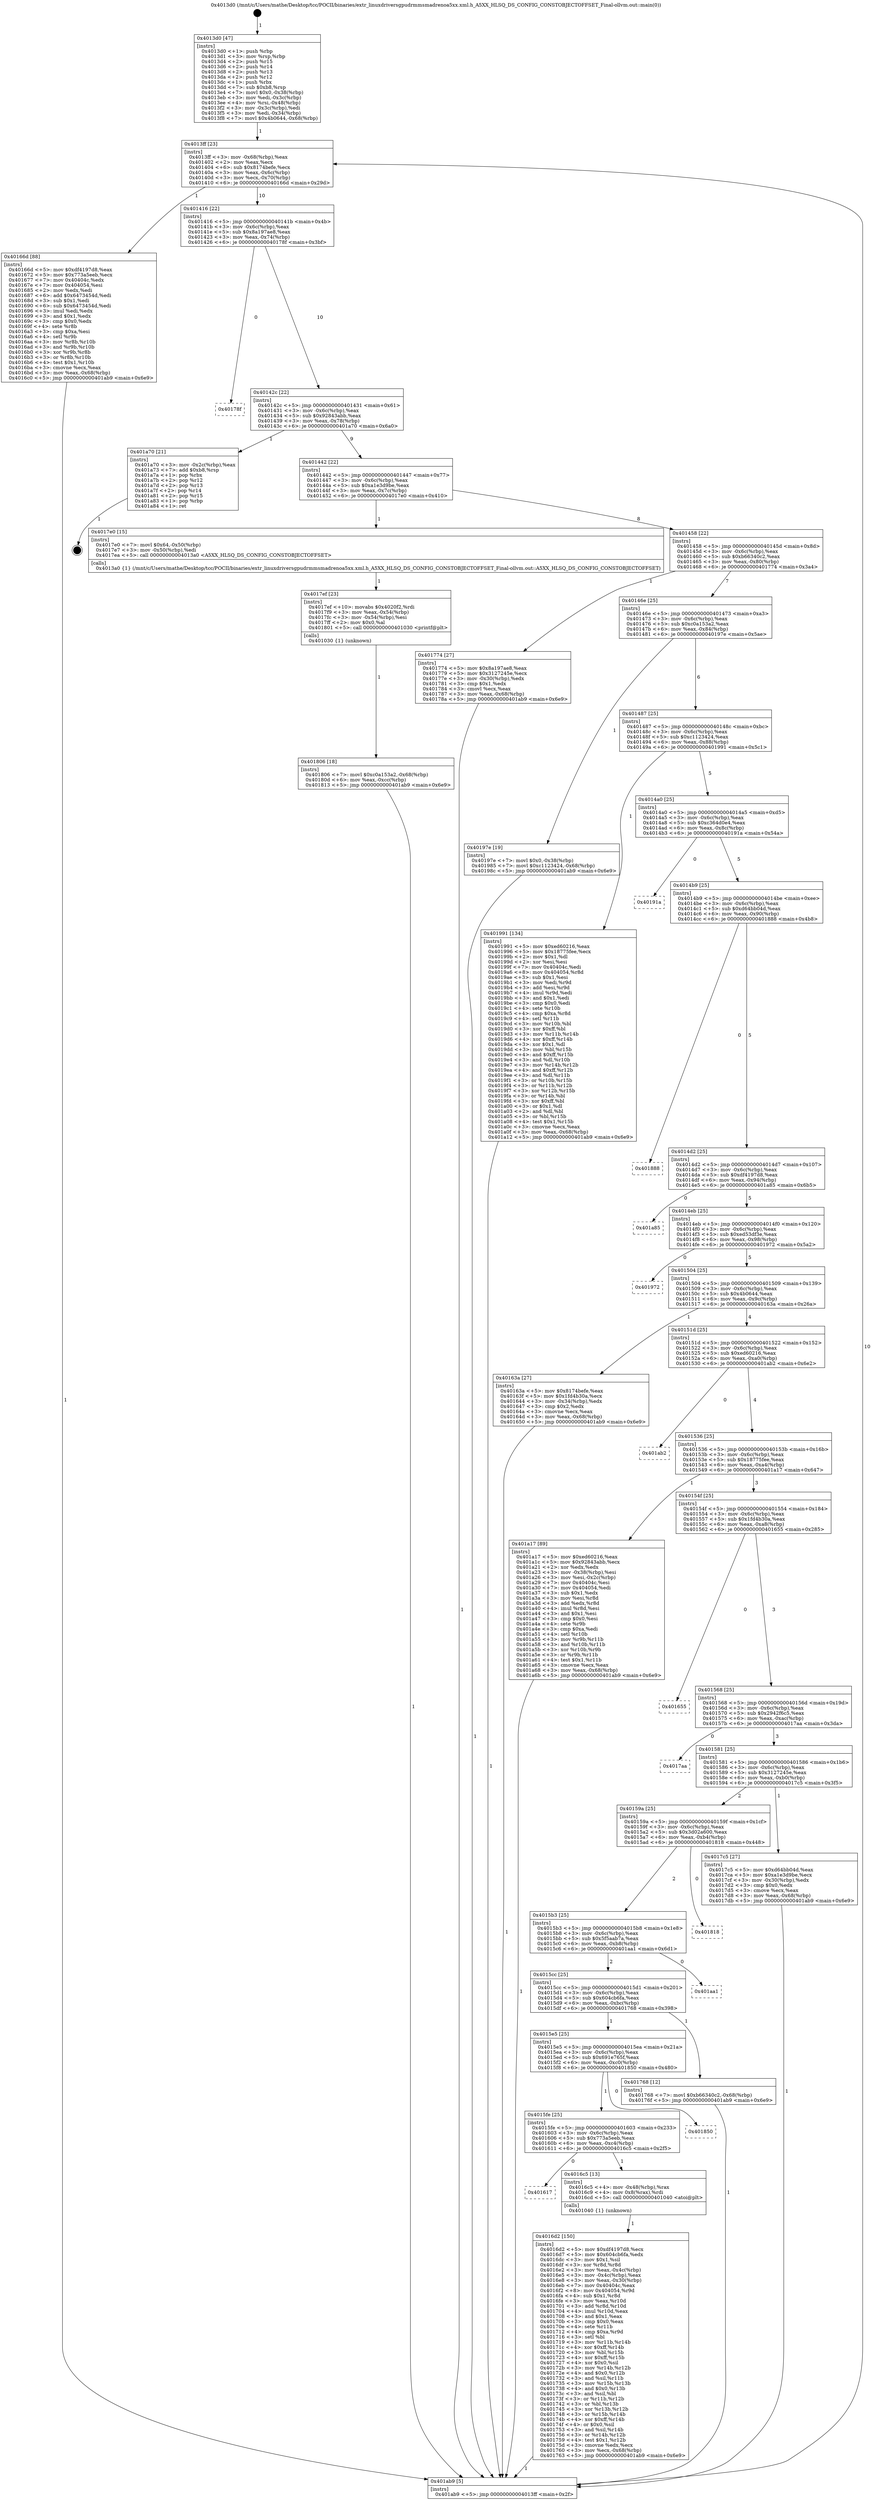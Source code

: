 digraph "0x4013d0" {
  label = "0x4013d0 (/mnt/c/Users/mathe/Desktop/tcc/POCII/binaries/extr_linuxdriversgpudrmmsmadrenoa5xx.xml.h_A5XX_HLSQ_DS_CONFIG_CONSTOBJECTOFFSET_Final-ollvm.out::main(0))"
  labelloc = "t"
  node[shape=record]

  Entry [label="",width=0.3,height=0.3,shape=circle,fillcolor=black,style=filled]
  "0x4013ff" [label="{
     0x4013ff [23]\l
     | [instrs]\l
     &nbsp;&nbsp;0x4013ff \<+3\>: mov -0x68(%rbp),%eax\l
     &nbsp;&nbsp;0x401402 \<+2\>: mov %eax,%ecx\l
     &nbsp;&nbsp;0x401404 \<+6\>: sub $0x8174befe,%ecx\l
     &nbsp;&nbsp;0x40140a \<+3\>: mov %eax,-0x6c(%rbp)\l
     &nbsp;&nbsp;0x40140d \<+3\>: mov %ecx,-0x70(%rbp)\l
     &nbsp;&nbsp;0x401410 \<+6\>: je 000000000040166d \<main+0x29d\>\l
  }"]
  "0x40166d" [label="{
     0x40166d [88]\l
     | [instrs]\l
     &nbsp;&nbsp;0x40166d \<+5\>: mov $0xdf4197d8,%eax\l
     &nbsp;&nbsp;0x401672 \<+5\>: mov $0x773a5eeb,%ecx\l
     &nbsp;&nbsp;0x401677 \<+7\>: mov 0x40404c,%edx\l
     &nbsp;&nbsp;0x40167e \<+7\>: mov 0x404054,%esi\l
     &nbsp;&nbsp;0x401685 \<+2\>: mov %edx,%edi\l
     &nbsp;&nbsp;0x401687 \<+6\>: add $0x6473454d,%edi\l
     &nbsp;&nbsp;0x40168d \<+3\>: sub $0x1,%edi\l
     &nbsp;&nbsp;0x401690 \<+6\>: sub $0x6473454d,%edi\l
     &nbsp;&nbsp;0x401696 \<+3\>: imul %edi,%edx\l
     &nbsp;&nbsp;0x401699 \<+3\>: and $0x1,%edx\l
     &nbsp;&nbsp;0x40169c \<+3\>: cmp $0x0,%edx\l
     &nbsp;&nbsp;0x40169f \<+4\>: sete %r8b\l
     &nbsp;&nbsp;0x4016a3 \<+3\>: cmp $0xa,%esi\l
     &nbsp;&nbsp;0x4016a6 \<+4\>: setl %r9b\l
     &nbsp;&nbsp;0x4016aa \<+3\>: mov %r8b,%r10b\l
     &nbsp;&nbsp;0x4016ad \<+3\>: and %r9b,%r10b\l
     &nbsp;&nbsp;0x4016b0 \<+3\>: xor %r9b,%r8b\l
     &nbsp;&nbsp;0x4016b3 \<+3\>: or %r8b,%r10b\l
     &nbsp;&nbsp;0x4016b6 \<+4\>: test $0x1,%r10b\l
     &nbsp;&nbsp;0x4016ba \<+3\>: cmovne %ecx,%eax\l
     &nbsp;&nbsp;0x4016bd \<+3\>: mov %eax,-0x68(%rbp)\l
     &nbsp;&nbsp;0x4016c0 \<+5\>: jmp 0000000000401ab9 \<main+0x6e9\>\l
  }"]
  "0x401416" [label="{
     0x401416 [22]\l
     | [instrs]\l
     &nbsp;&nbsp;0x401416 \<+5\>: jmp 000000000040141b \<main+0x4b\>\l
     &nbsp;&nbsp;0x40141b \<+3\>: mov -0x6c(%rbp),%eax\l
     &nbsp;&nbsp;0x40141e \<+5\>: sub $0x8a197ae8,%eax\l
     &nbsp;&nbsp;0x401423 \<+3\>: mov %eax,-0x74(%rbp)\l
     &nbsp;&nbsp;0x401426 \<+6\>: je 000000000040178f \<main+0x3bf\>\l
  }"]
  Exit [label="",width=0.3,height=0.3,shape=circle,fillcolor=black,style=filled,peripheries=2]
  "0x40178f" [label="{
     0x40178f\l
  }", style=dashed]
  "0x40142c" [label="{
     0x40142c [22]\l
     | [instrs]\l
     &nbsp;&nbsp;0x40142c \<+5\>: jmp 0000000000401431 \<main+0x61\>\l
     &nbsp;&nbsp;0x401431 \<+3\>: mov -0x6c(%rbp),%eax\l
     &nbsp;&nbsp;0x401434 \<+5\>: sub $0x92843abb,%eax\l
     &nbsp;&nbsp;0x401439 \<+3\>: mov %eax,-0x78(%rbp)\l
     &nbsp;&nbsp;0x40143c \<+6\>: je 0000000000401a70 \<main+0x6a0\>\l
  }"]
  "0x401806" [label="{
     0x401806 [18]\l
     | [instrs]\l
     &nbsp;&nbsp;0x401806 \<+7\>: movl $0xc0a153a2,-0x68(%rbp)\l
     &nbsp;&nbsp;0x40180d \<+6\>: mov %eax,-0xcc(%rbp)\l
     &nbsp;&nbsp;0x401813 \<+5\>: jmp 0000000000401ab9 \<main+0x6e9\>\l
  }"]
  "0x401a70" [label="{
     0x401a70 [21]\l
     | [instrs]\l
     &nbsp;&nbsp;0x401a70 \<+3\>: mov -0x2c(%rbp),%eax\l
     &nbsp;&nbsp;0x401a73 \<+7\>: add $0xb8,%rsp\l
     &nbsp;&nbsp;0x401a7a \<+1\>: pop %rbx\l
     &nbsp;&nbsp;0x401a7b \<+2\>: pop %r12\l
     &nbsp;&nbsp;0x401a7d \<+2\>: pop %r13\l
     &nbsp;&nbsp;0x401a7f \<+2\>: pop %r14\l
     &nbsp;&nbsp;0x401a81 \<+2\>: pop %r15\l
     &nbsp;&nbsp;0x401a83 \<+1\>: pop %rbp\l
     &nbsp;&nbsp;0x401a84 \<+1\>: ret\l
  }"]
  "0x401442" [label="{
     0x401442 [22]\l
     | [instrs]\l
     &nbsp;&nbsp;0x401442 \<+5\>: jmp 0000000000401447 \<main+0x77\>\l
     &nbsp;&nbsp;0x401447 \<+3\>: mov -0x6c(%rbp),%eax\l
     &nbsp;&nbsp;0x40144a \<+5\>: sub $0xa1e3d9be,%eax\l
     &nbsp;&nbsp;0x40144f \<+3\>: mov %eax,-0x7c(%rbp)\l
     &nbsp;&nbsp;0x401452 \<+6\>: je 00000000004017e0 \<main+0x410\>\l
  }"]
  "0x4017ef" [label="{
     0x4017ef [23]\l
     | [instrs]\l
     &nbsp;&nbsp;0x4017ef \<+10\>: movabs $0x4020f2,%rdi\l
     &nbsp;&nbsp;0x4017f9 \<+3\>: mov %eax,-0x54(%rbp)\l
     &nbsp;&nbsp;0x4017fc \<+3\>: mov -0x54(%rbp),%esi\l
     &nbsp;&nbsp;0x4017ff \<+2\>: mov $0x0,%al\l
     &nbsp;&nbsp;0x401801 \<+5\>: call 0000000000401030 \<printf@plt\>\l
     | [calls]\l
     &nbsp;&nbsp;0x401030 \{1\} (unknown)\l
  }"]
  "0x4017e0" [label="{
     0x4017e0 [15]\l
     | [instrs]\l
     &nbsp;&nbsp;0x4017e0 \<+7\>: movl $0x64,-0x50(%rbp)\l
     &nbsp;&nbsp;0x4017e7 \<+3\>: mov -0x50(%rbp),%edi\l
     &nbsp;&nbsp;0x4017ea \<+5\>: call 00000000004013a0 \<A5XX_HLSQ_DS_CONFIG_CONSTOBJECTOFFSET\>\l
     | [calls]\l
     &nbsp;&nbsp;0x4013a0 \{1\} (/mnt/c/Users/mathe/Desktop/tcc/POCII/binaries/extr_linuxdriversgpudrmmsmadrenoa5xx.xml.h_A5XX_HLSQ_DS_CONFIG_CONSTOBJECTOFFSET_Final-ollvm.out::A5XX_HLSQ_DS_CONFIG_CONSTOBJECTOFFSET)\l
  }"]
  "0x401458" [label="{
     0x401458 [22]\l
     | [instrs]\l
     &nbsp;&nbsp;0x401458 \<+5\>: jmp 000000000040145d \<main+0x8d\>\l
     &nbsp;&nbsp;0x40145d \<+3\>: mov -0x6c(%rbp),%eax\l
     &nbsp;&nbsp;0x401460 \<+5\>: sub $0xb66340c2,%eax\l
     &nbsp;&nbsp;0x401465 \<+3\>: mov %eax,-0x80(%rbp)\l
     &nbsp;&nbsp;0x401468 \<+6\>: je 0000000000401774 \<main+0x3a4\>\l
  }"]
  "0x4016d2" [label="{
     0x4016d2 [150]\l
     | [instrs]\l
     &nbsp;&nbsp;0x4016d2 \<+5\>: mov $0xdf4197d8,%ecx\l
     &nbsp;&nbsp;0x4016d7 \<+5\>: mov $0x604cb6fa,%edx\l
     &nbsp;&nbsp;0x4016dc \<+3\>: mov $0x1,%sil\l
     &nbsp;&nbsp;0x4016df \<+3\>: xor %r8d,%r8d\l
     &nbsp;&nbsp;0x4016e2 \<+3\>: mov %eax,-0x4c(%rbp)\l
     &nbsp;&nbsp;0x4016e5 \<+3\>: mov -0x4c(%rbp),%eax\l
     &nbsp;&nbsp;0x4016e8 \<+3\>: mov %eax,-0x30(%rbp)\l
     &nbsp;&nbsp;0x4016eb \<+7\>: mov 0x40404c,%eax\l
     &nbsp;&nbsp;0x4016f2 \<+8\>: mov 0x404054,%r9d\l
     &nbsp;&nbsp;0x4016fa \<+4\>: sub $0x1,%r8d\l
     &nbsp;&nbsp;0x4016fe \<+3\>: mov %eax,%r10d\l
     &nbsp;&nbsp;0x401701 \<+3\>: add %r8d,%r10d\l
     &nbsp;&nbsp;0x401704 \<+4\>: imul %r10d,%eax\l
     &nbsp;&nbsp;0x401708 \<+3\>: and $0x1,%eax\l
     &nbsp;&nbsp;0x40170b \<+3\>: cmp $0x0,%eax\l
     &nbsp;&nbsp;0x40170e \<+4\>: sete %r11b\l
     &nbsp;&nbsp;0x401712 \<+4\>: cmp $0xa,%r9d\l
     &nbsp;&nbsp;0x401716 \<+3\>: setl %bl\l
     &nbsp;&nbsp;0x401719 \<+3\>: mov %r11b,%r14b\l
     &nbsp;&nbsp;0x40171c \<+4\>: xor $0xff,%r14b\l
     &nbsp;&nbsp;0x401720 \<+3\>: mov %bl,%r15b\l
     &nbsp;&nbsp;0x401723 \<+4\>: xor $0xff,%r15b\l
     &nbsp;&nbsp;0x401727 \<+4\>: xor $0x0,%sil\l
     &nbsp;&nbsp;0x40172b \<+3\>: mov %r14b,%r12b\l
     &nbsp;&nbsp;0x40172e \<+4\>: and $0x0,%r12b\l
     &nbsp;&nbsp;0x401732 \<+3\>: and %sil,%r11b\l
     &nbsp;&nbsp;0x401735 \<+3\>: mov %r15b,%r13b\l
     &nbsp;&nbsp;0x401738 \<+4\>: and $0x0,%r13b\l
     &nbsp;&nbsp;0x40173c \<+3\>: and %sil,%bl\l
     &nbsp;&nbsp;0x40173f \<+3\>: or %r11b,%r12b\l
     &nbsp;&nbsp;0x401742 \<+3\>: or %bl,%r13b\l
     &nbsp;&nbsp;0x401745 \<+3\>: xor %r13b,%r12b\l
     &nbsp;&nbsp;0x401748 \<+3\>: or %r15b,%r14b\l
     &nbsp;&nbsp;0x40174b \<+4\>: xor $0xff,%r14b\l
     &nbsp;&nbsp;0x40174f \<+4\>: or $0x0,%sil\l
     &nbsp;&nbsp;0x401753 \<+3\>: and %sil,%r14b\l
     &nbsp;&nbsp;0x401756 \<+3\>: or %r14b,%r12b\l
     &nbsp;&nbsp;0x401759 \<+4\>: test $0x1,%r12b\l
     &nbsp;&nbsp;0x40175d \<+3\>: cmovne %edx,%ecx\l
     &nbsp;&nbsp;0x401760 \<+3\>: mov %ecx,-0x68(%rbp)\l
     &nbsp;&nbsp;0x401763 \<+5\>: jmp 0000000000401ab9 \<main+0x6e9\>\l
  }"]
  "0x401774" [label="{
     0x401774 [27]\l
     | [instrs]\l
     &nbsp;&nbsp;0x401774 \<+5\>: mov $0x8a197ae8,%eax\l
     &nbsp;&nbsp;0x401779 \<+5\>: mov $0x3127245e,%ecx\l
     &nbsp;&nbsp;0x40177e \<+3\>: mov -0x30(%rbp),%edx\l
     &nbsp;&nbsp;0x401781 \<+3\>: cmp $0x1,%edx\l
     &nbsp;&nbsp;0x401784 \<+3\>: cmovl %ecx,%eax\l
     &nbsp;&nbsp;0x401787 \<+3\>: mov %eax,-0x68(%rbp)\l
     &nbsp;&nbsp;0x40178a \<+5\>: jmp 0000000000401ab9 \<main+0x6e9\>\l
  }"]
  "0x40146e" [label="{
     0x40146e [25]\l
     | [instrs]\l
     &nbsp;&nbsp;0x40146e \<+5\>: jmp 0000000000401473 \<main+0xa3\>\l
     &nbsp;&nbsp;0x401473 \<+3\>: mov -0x6c(%rbp),%eax\l
     &nbsp;&nbsp;0x401476 \<+5\>: sub $0xc0a153a2,%eax\l
     &nbsp;&nbsp;0x40147b \<+6\>: mov %eax,-0x84(%rbp)\l
     &nbsp;&nbsp;0x401481 \<+6\>: je 000000000040197e \<main+0x5ae\>\l
  }"]
  "0x401617" [label="{
     0x401617\l
  }", style=dashed]
  "0x40197e" [label="{
     0x40197e [19]\l
     | [instrs]\l
     &nbsp;&nbsp;0x40197e \<+7\>: movl $0x0,-0x38(%rbp)\l
     &nbsp;&nbsp;0x401985 \<+7\>: movl $0xc1123424,-0x68(%rbp)\l
     &nbsp;&nbsp;0x40198c \<+5\>: jmp 0000000000401ab9 \<main+0x6e9\>\l
  }"]
  "0x401487" [label="{
     0x401487 [25]\l
     | [instrs]\l
     &nbsp;&nbsp;0x401487 \<+5\>: jmp 000000000040148c \<main+0xbc\>\l
     &nbsp;&nbsp;0x40148c \<+3\>: mov -0x6c(%rbp),%eax\l
     &nbsp;&nbsp;0x40148f \<+5\>: sub $0xc1123424,%eax\l
     &nbsp;&nbsp;0x401494 \<+6\>: mov %eax,-0x88(%rbp)\l
     &nbsp;&nbsp;0x40149a \<+6\>: je 0000000000401991 \<main+0x5c1\>\l
  }"]
  "0x4016c5" [label="{
     0x4016c5 [13]\l
     | [instrs]\l
     &nbsp;&nbsp;0x4016c5 \<+4\>: mov -0x48(%rbp),%rax\l
     &nbsp;&nbsp;0x4016c9 \<+4\>: mov 0x8(%rax),%rdi\l
     &nbsp;&nbsp;0x4016cd \<+5\>: call 0000000000401040 \<atoi@plt\>\l
     | [calls]\l
     &nbsp;&nbsp;0x401040 \{1\} (unknown)\l
  }"]
  "0x401991" [label="{
     0x401991 [134]\l
     | [instrs]\l
     &nbsp;&nbsp;0x401991 \<+5\>: mov $0xed60216,%eax\l
     &nbsp;&nbsp;0x401996 \<+5\>: mov $0x18775fee,%ecx\l
     &nbsp;&nbsp;0x40199b \<+2\>: mov $0x1,%dl\l
     &nbsp;&nbsp;0x40199d \<+2\>: xor %esi,%esi\l
     &nbsp;&nbsp;0x40199f \<+7\>: mov 0x40404c,%edi\l
     &nbsp;&nbsp;0x4019a6 \<+8\>: mov 0x404054,%r8d\l
     &nbsp;&nbsp;0x4019ae \<+3\>: sub $0x1,%esi\l
     &nbsp;&nbsp;0x4019b1 \<+3\>: mov %edi,%r9d\l
     &nbsp;&nbsp;0x4019b4 \<+3\>: add %esi,%r9d\l
     &nbsp;&nbsp;0x4019b7 \<+4\>: imul %r9d,%edi\l
     &nbsp;&nbsp;0x4019bb \<+3\>: and $0x1,%edi\l
     &nbsp;&nbsp;0x4019be \<+3\>: cmp $0x0,%edi\l
     &nbsp;&nbsp;0x4019c1 \<+4\>: sete %r10b\l
     &nbsp;&nbsp;0x4019c5 \<+4\>: cmp $0xa,%r8d\l
     &nbsp;&nbsp;0x4019c9 \<+4\>: setl %r11b\l
     &nbsp;&nbsp;0x4019cd \<+3\>: mov %r10b,%bl\l
     &nbsp;&nbsp;0x4019d0 \<+3\>: xor $0xff,%bl\l
     &nbsp;&nbsp;0x4019d3 \<+3\>: mov %r11b,%r14b\l
     &nbsp;&nbsp;0x4019d6 \<+4\>: xor $0xff,%r14b\l
     &nbsp;&nbsp;0x4019da \<+3\>: xor $0x1,%dl\l
     &nbsp;&nbsp;0x4019dd \<+3\>: mov %bl,%r15b\l
     &nbsp;&nbsp;0x4019e0 \<+4\>: and $0xff,%r15b\l
     &nbsp;&nbsp;0x4019e4 \<+3\>: and %dl,%r10b\l
     &nbsp;&nbsp;0x4019e7 \<+3\>: mov %r14b,%r12b\l
     &nbsp;&nbsp;0x4019ea \<+4\>: and $0xff,%r12b\l
     &nbsp;&nbsp;0x4019ee \<+3\>: and %dl,%r11b\l
     &nbsp;&nbsp;0x4019f1 \<+3\>: or %r10b,%r15b\l
     &nbsp;&nbsp;0x4019f4 \<+3\>: or %r11b,%r12b\l
     &nbsp;&nbsp;0x4019f7 \<+3\>: xor %r12b,%r15b\l
     &nbsp;&nbsp;0x4019fa \<+3\>: or %r14b,%bl\l
     &nbsp;&nbsp;0x4019fd \<+3\>: xor $0xff,%bl\l
     &nbsp;&nbsp;0x401a00 \<+3\>: or $0x1,%dl\l
     &nbsp;&nbsp;0x401a03 \<+2\>: and %dl,%bl\l
     &nbsp;&nbsp;0x401a05 \<+3\>: or %bl,%r15b\l
     &nbsp;&nbsp;0x401a08 \<+4\>: test $0x1,%r15b\l
     &nbsp;&nbsp;0x401a0c \<+3\>: cmovne %ecx,%eax\l
     &nbsp;&nbsp;0x401a0f \<+3\>: mov %eax,-0x68(%rbp)\l
     &nbsp;&nbsp;0x401a12 \<+5\>: jmp 0000000000401ab9 \<main+0x6e9\>\l
  }"]
  "0x4014a0" [label="{
     0x4014a0 [25]\l
     | [instrs]\l
     &nbsp;&nbsp;0x4014a0 \<+5\>: jmp 00000000004014a5 \<main+0xd5\>\l
     &nbsp;&nbsp;0x4014a5 \<+3\>: mov -0x6c(%rbp),%eax\l
     &nbsp;&nbsp;0x4014a8 \<+5\>: sub $0xc364d0e4,%eax\l
     &nbsp;&nbsp;0x4014ad \<+6\>: mov %eax,-0x8c(%rbp)\l
     &nbsp;&nbsp;0x4014b3 \<+6\>: je 000000000040191a \<main+0x54a\>\l
  }"]
  "0x4015fe" [label="{
     0x4015fe [25]\l
     | [instrs]\l
     &nbsp;&nbsp;0x4015fe \<+5\>: jmp 0000000000401603 \<main+0x233\>\l
     &nbsp;&nbsp;0x401603 \<+3\>: mov -0x6c(%rbp),%eax\l
     &nbsp;&nbsp;0x401606 \<+5\>: sub $0x773a5eeb,%eax\l
     &nbsp;&nbsp;0x40160b \<+6\>: mov %eax,-0xc4(%rbp)\l
     &nbsp;&nbsp;0x401611 \<+6\>: je 00000000004016c5 \<main+0x2f5\>\l
  }"]
  "0x40191a" [label="{
     0x40191a\l
  }", style=dashed]
  "0x4014b9" [label="{
     0x4014b9 [25]\l
     | [instrs]\l
     &nbsp;&nbsp;0x4014b9 \<+5\>: jmp 00000000004014be \<main+0xee\>\l
     &nbsp;&nbsp;0x4014be \<+3\>: mov -0x6c(%rbp),%eax\l
     &nbsp;&nbsp;0x4014c1 \<+5\>: sub $0xd64bb04d,%eax\l
     &nbsp;&nbsp;0x4014c6 \<+6\>: mov %eax,-0x90(%rbp)\l
     &nbsp;&nbsp;0x4014cc \<+6\>: je 0000000000401888 \<main+0x4b8\>\l
  }"]
  "0x401850" [label="{
     0x401850\l
  }", style=dashed]
  "0x401888" [label="{
     0x401888\l
  }", style=dashed]
  "0x4014d2" [label="{
     0x4014d2 [25]\l
     | [instrs]\l
     &nbsp;&nbsp;0x4014d2 \<+5\>: jmp 00000000004014d7 \<main+0x107\>\l
     &nbsp;&nbsp;0x4014d7 \<+3\>: mov -0x6c(%rbp),%eax\l
     &nbsp;&nbsp;0x4014da \<+5\>: sub $0xdf4197d8,%eax\l
     &nbsp;&nbsp;0x4014df \<+6\>: mov %eax,-0x94(%rbp)\l
     &nbsp;&nbsp;0x4014e5 \<+6\>: je 0000000000401a85 \<main+0x6b5\>\l
  }"]
  "0x4015e5" [label="{
     0x4015e5 [25]\l
     | [instrs]\l
     &nbsp;&nbsp;0x4015e5 \<+5\>: jmp 00000000004015ea \<main+0x21a\>\l
     &nbsp;&nbsp;0x4015ea \<+3\>: mov -0x6c(%rbp),%eax\l
     &nbsp;&nbsp;0x4015ed \<+5\>: sub $0x691e765f,%eax\l
     &nbsp;&nbsp;0x4015f2 \<+6\>: mov %eax,-0xc0(%rbp)\l
     &nbsp;&nbsp;0x4015f8 \<+6\>: je 0000000000401850 \<main+0x480\>\l
  }"]
  "0x401a85" [label="{
     0x401a85\l
  }", style=dashed]
  "0x4014eb" [label="{
     0x4014eb [25]\l
     | [instrs]\l
     &nbsp;&nbsp;0x4014eb \<+5\>: jmp 00000000004014f0 \<main+0x120\>\l
     &nbsp;&nbsp;0x4014f0 \<+3\>: mov -0x6c(%rbp),%eax\l
     &nbsp;&nbsp;0x4014f3 \<+5\>: sub $0xed53df3e,%eax\l
     &nbsp;&nbsp;0x4014f8 \<+6\>: mov %eax,-0x98(%rbp)\l
     &nbsp;&nbsp;0x4014fe \<+6\>: je 0000000000401972 \<main+0x5a2\>\l
  }"]
  "0x401768" [label="{
     0x401768 [12]\l
     | [instrs]\l
     &nbsp;&nbsp;0x401768 \<+7\>: movl $0xb66340c2,-0x68(%rbp)\l
     &nbsp;&nbsp;0x40176f \<+5\>: jmp 0000000000401ab9 \<main+0x6e9\>\l
  }"]
  "0x401972" [label="{
     0x401972\l
  }", style=dashed]
  "0x401504" [label="{
     0x401504 [25]\l
     | [instrs]\l
     &nbsp;&nbsp;0x401504 \<+5\>: jmp 0000000000401509 \<main+0x139\>\l
     &nbsp;&nbsp;0x401509 \<+3\>: mov -0x6c(%rbp),%eax\l
     &nbsp;&nbsp;0x40150c \<+5\>: sub $0x4b0644,%eax\l
     &nbsp;&nbsp;0x401511 \<+6\>: mov %eax,-0x9c(%rbp)\l
     &nbsp;&nbsp;0x401517 \<+6\>: je 000000000040163a \<main+0x26a\>\l
  }"]
  "0x4015cc" [label="{
     0x4015cc [25]\l
     | [instrs]\l
     &nbsp;&nbsp;0x4015cc \<+5\>: jmp 00000000004015d1 \<main+0x201\>\l
     &nbsp;&nbsp;0x4015d1 \<+3\>: mov -0x6c(%rbp),%eax\l
     &nbsp;&nbsp;0x4015d4 \<+5\>: sub $0x604cb6fa,%eax\l
     &nbsp;&nbsp;0x4015d9 \<+6\>: mov %eax,-0xbc(%rbp)\l
     &nbsp;&nbsp;0x4015df \<+6\>: je 0000000000401768 \<main+0x398\>\l
  }"]
  "0x40163a" [label="{
     0x40163a [27]\l
     | [instrs]\l
     &nbsp;&nbsp;0x40163a \<+5\>: mov $0x8174befe,%eax\l
     &nbsp;&nbsp;0x40163f \<+5\>: mov $0x1fd4b30a,%ecx\l
     &nbsp;&nbsp;0x401644 \<+3\>: mov -0x34(%rbp),%edx\l
     &nbsp;&nbsp;0x401647 \<+3\>: cmp $0x2,%edx\l
     &nbsp;&nbsp;0x40164a \<+3\>: cmovne %ecx,%eax\l
     &nbsp;&nbsp;0x40164d \<+3\>: mov %eax,-0x68(%rbp)\l
     &nbsp;&nbsp;0x401650 \<+5\>: jmp 0000000000401ab9 \<main+0x6e9\>\l
  }"]
  "0x40151d" [label="{
     0x40151d [25]\l
     | [instrs]\l
     &nbsp;&nbsp;0x40151d \<+5\>: jmp 0000000000401522 \<main+0x152\>\l
     &nbsp;&nbsp;0x401522 \<+3\>: mov -0x6c(%rbp),%eax\l
     &nbsp;&nbsp;0x401525 \<+5\>: sub $0xed60216,%eax\l
     &nbsp;&nbsp;0x40152a \<+6\>: mov %eax,-0xa0(%rbp)\l
     &nbsp;&nbsp;0x401530 \<+6\>: je 0000000000401ab2 \<main+0x6e2\>\l
  }"]
  "0x401ab9" [label="{
     0x401ab9 [5]\l
     | [instrs]\l
     &nbsp;&nbsp;0x401ab9 \<+5\>: jmp 00000000004013ff \<main+0x2f\>\l
  }"]
  "0x4013d0" [label="{
     0x4013d0 [47]\l
     | [instrs]\l
     &nbsp;&nbsp;0x4013d0 \<+1\>: push %rbp\l
     &nbsp;&nbsp;0x4013d1 \<+3\>: mov %rsp,%rbp\l
     &nbsp;&nbsp;0x4013d4 \<+2\>: push %r15\l
     &nbsp;&nbsp;0x4013d6 \<+2\>: push %r14\l
     &nbsp;&nbsp;0x4013d8 \<+2\>: push %r13\l
     &nbsp;&nbsp;0x4013da \<+2\>: push %r12\l
     &nbsp;&nbsp;0x4013dc \<+1\>: push %rbx\l
     &nbsp;&nbsp;0x4013dd \<+7\>: sub $0xb8,%rsp\l
     &nbsp;&nbsp;0x4013e4 \<+7\>: movl $0x0,-0x38(%rbp)\l
     &nbsp;&nbsp;0x4013eb \<+3\>: mov %edi,-0x3c(%rbp)\l
     &nbsp;&nbsp;0x4013ee \<+4\>: mov %rsi,-0x48(%rbp)\l
     &nbsp;&nbsp;0x4013f2 \<+3\>: mov -0x3c(%rbp),%edi\l
     &nbsp;&nbsp;0x4013f5 \<+3\>: mov %edi,-0x34(%rbp)\l
     &nbsp;&nbsp;0x4013f8 \<+7\>: movl $0x4b0644,-0x68(%rbp)\l
  }"]
  "0x401aa1" [label="{
     0x401aa1\l
  }", style=dashed]
  "0x401ab2" [label="{
     0x401ab2\l
  }", style=dashed]
  "0x401536" [label="{
     0x401536 [25]\l
     | [instrs]\l
     &nbsp;&nbsp;0x401536 \<+5\>: jmp 000000000040153b \<main+0x16b\>\l
     &nbsp;&nbsp;0x40153b \<+3\>: mov -0x6c(%rbp),%eax\l
     &nbsp;&nbsp;0x40153e \<+5\>: sub $0x18775fee,%eax\l
     &nbsp;&nbsp;0x401543 \<+6\>: mov %eax,-0xa4(%rbp)\l
     &nbsp;&nbsp;0x401549 \<+6\>: je 0000000000401a17 \<main+0x647\>\l
  }"]
  "0x4015b3" [label="{
     0x4015b3 [25]\l
     | [instrs]\l
     &nbsp;&nbsp;0x4015b3 \<+5\>: jmp 00000000004015b8 \<main+0x1e8\>\l
     &nbsp;&nbsp;0x4015b8 \<+3\>: mov -0x6c(%rbp),%eax\l
     &nbsp;&nbsp;0x4015bb \<+5\>: sub $0x5f5aab7a,%eax\l
     &nbsp;&nbsp;0x4015c0 \<+6\>: mov %eax,-0xb8(%rbp)\l
     &nbsp;&nbsp;0x4015c6 \<+6\>: je 0000000000401aa1 \<main+0x6d1\>\l
  }"]
  "0x401a17" [label="{
     0x401a17 [89]\l
     | [instrs]\l
     &nbsp;&nbsp;0x401a17 \<+5\>: mov $0xed60216,%eax\l
     &nbsp;&nbsp;0x401a1c \<+5\>: mov $0x92843abb,%ecx\l
     &nbsp;&nbsp;0x401a21 \<+2\>: xor %edx,%edx\l
     &nbsp;&nbsp;0x401a23 \<+3\>: mov -0x38(%rbp),%esi\l
     &nbsp;&nbsp;0x401a26 \<+3\>: mov %esi,-0x2c(%rbp)\l
     &nbsp;&nbsp;0x401a29 \<+7\>: mov 0x40404c,%esi\l
     &nbsp;&nbsp;0x401a30 \<+7\>: mov 0x404054,%edi\l
     &nbsp;&nbsp;0x401a37 \<+3\>: sub $0x1,%edx\l
     &nbsp;&nbsp;0x401a3a \<+3\>: mov %esi,%r8d\l
     &nbsp;&nbsp;0x401a3d \<+3\>: add %edx,%r8d\l
     &nbsp;&nbsp;0x401a40 \<+4\>: imul %r8d,%esi\l
     &nbsp;&nbsp;0x401a44 \<+3\>: and $0x1,%esi\l
     &nbsp;&nbsp;0x401a47 \<+3\>: cmp $0x0,%esi\l
     &nbsp;&nbsp;0x401a4a \<+4\>: sete %r9b\l
     &nbsp;&nbsp;0x401a4e \<+3\>: cmp $0xa,%edi\l
     &nbsp;&nbsp;0x401a51 \<+4\>: setl %r10b\l
     &nbsp;&nbsp;0x401a55 \<+3\>: mov %r9b,%r11b\l
     &nbsp;&nbsp;0x401a58 \<+3\>: and %r10b,%r11b\l
     &nbsp;&nbsp;0x401a5b \<+3\>: xor %r10b,%r9b\l
     &nbsp;&nbsp;0x401a5e \<+3\>: or %r9b,%r11b\l
     &nbsp;&nbsp;0x401a61 \<+4\>: test $0x1,%r11b\l
     &nbsp;&nbsp;0x401a65 \<+3\>: cmovne %ecx,%eax\l
     &nbsp;&nbsp;0x401a68 \<+3\>: mov %eax,-0x68(%rbp)\l
     &nbsp;&nbsp;0x401a6b \<+5\>: jmp 0000000000401ab9 \<main+0x6e9\>\l
  }"]
  "0x40154f" [label="{
     0x40154f [25]\l
     | [instrs]\l
     &nbsp;&nbsp;0x40154f \<+5\>: jmp 0000000000401554 \<main+0x184\>\l
     &nbsp;&nbsp;0x401554 \<+3\>: mov -0x6c(%rbp),%eax\l
     &nbsp;&nbsp;0x401557 \<+5\>: sub $0x1fd4b30a,%eax\l
     &nbsp;&nbsp;0x40155c \<+6\>: mov %eax,-0xa8(%rbp)\l
     &nbsp;&nbsp;0x401562 \<+6\>: je 0000000000401655 \<main+0x285\>\l
  }"]
  "0x401818" [label="{
     0x401818\l
  }", style=dashed]
  "0x401655" [label="{
     0x401655\l
  }", style=dashed]
  "0x401568" [label="{
     0x401568 [25]\l
     | [instrs]\l
     &nbsp;&nbsp;0x401568 \<+5\>: jmp 000000000040156d \<main+0x19d\>\l
     &nbsp;&nbsp;0x40156d \<+3\>: mov -0x6c(%rbp),%eax\l
     &nbsp;&nbsp;0x401570 \<+5\>: sub $0x2942f6c5,%eax\l
     &nbsp;&nbsp;0x401575 \<+6\>: mov %eax,-0xac(%rbp)\l
     &nbsp;&nbsp;0x40157b \<+6\>: je 00000000004017aa \<main+0x3da\>\l
  }"]
  "0x40159a" [label="{
     0x40159a [25]\l
     | [instrs]\l
     &nbsp;&nbsp;0x40159a \<+5\>: jmp 000000000040159f \<main+0x1cf\>\l
     &nbsp;&nbsp;0x40159f \<+3\>: mov -0x6c(%rbp),%eax\l
     &nbsp;&nbsp;0x4015a2 \<+5\>: sub $0x3d02a600,%eax\l
     &nbsp;&nbsp;0x4015a7 \<+6\>: mov %eax,-0xb4(%rbp)\l
     &nbsp;&nbsp;0x4015ad \<+6\>: je 0000000000401818 \<main+0x448\>\l
  }"]
  "0x4017aa" [label="{
     0x4017aa\l
  }", style=dashed]
  "0x401581" [label="{
     0x401581 [25]\l
     | [instrs]\l
     &nbsp;&nbsp;0x401581 \<+5\>: jmp 0000000000401586 \<main+0x1b6\>\l
     &nbsp;&nbsp;0x401586 \<+3\>: mov -0x6c(%rbp),%eax\l
     &nbsp;&nbsp;0x401589 \<+5\>: sub $0x3127245e,%eax\l
     &nbsp;&nbsp;0x40158e \<+6\>: mov %eax,-0xb0(%rbp)\l
     &nbsp;&nbsp;0x401594 \<+6\>: je 00000000004017c5 \<main+0x3f5\>\l
  }"]
  "0x4017c5" [label="{
     0x4017c5 [27]\l
     | [instrs]\l
     &nbsp;&nbsp;0x4017c5 \<+5\>: mov $0xd64bb04d,%eax\l
     &nbsp;&nbsp;0x4017ca \<+5\>: mov $0xa1e3d9be,%ecx\l
     &nbsp;&nbsp;0x4017cf \<+3\>: mov -0x30(%rbp),%edx\l
     &nbsp;&nbsp;0x4017d2 \<+3\>: cmp $0x0,%edx\l
     &nbsp;&nbsp;0x4017d5 \<+3\>: cmove %ecx,%eax\l
     &nbsp;&nbsp;0x4017d8 \<+3\>: mov %eax,-0x68(%rbp)\l
     &nbsp;&nbsp;0x4017db \<+5\>: jmp 0000000000401ab9 \<main+0x6e9\>\l
  }"]
  Entry -> "0x4013d0" [label=" 1"]
  "0x4013ff" -> "0x40166d" [label=" 1"]
  "0x4013ff" -> "0x401416" [label=" 10"]
  "0x401a70" -> Exit [label=" 1"]
  "0x401416" -> "0x40178f" [label=" 0"]
  "0x401416" -> "0x40142c" [label=" 10"]
  "0x401a17" -> "0x401ab9" [label=" 1"]
  "0x40142c" -> "0x401a70" [label=" 1"]
  "0x40142c" -> "0x401442" [label=" 9"]
  "0x401991" -> "0x401ab9" [label=" 1"]
  "0x401442" -> "0x4017e0" [label=" 1"]
  "0x401442" -> "0x401458" [label=" 8"]
  "0x40197e" -> "0x401ab9" [label=" 1"]
  "0x401458" -> "0x401774" [label=" 1"]
  "0x401458" -> "0x40146e" [label=" 7"]
  "0x401806" -> "0x401ab9" [label=" 1"]
  "0x40146e" -> "0x40197e" [label=" 1"]
  "0x40146e" -> "0x401487" [label=" 6"]
  "0x4017ef" -> "0x401806" [label=" 1"]
  "0x401487" -> "0x401991" [label=" 1"]
  "0x401487" -> "0x4014a0" [label=" 5"]
  "0x4017e0" -> "0x4017ef" [label=" 1"]
  "0x4014a0" -> "0x40191a" [label=" 0"]
  "0x4014a0" -> "0x4014b9" [label=" 5"]
  "0x401774" -> "0x401ab9" [label=" 1"]
  "0x4014b9" -> "0x401888" [label=" 0"]
  "0x4014b9" -> "0x4014d2" [label=" 5"]
  "0x401768" -> "0x401ab9" [label=" 1"]
  "0x4014d2" -> "0x401a85" [label=" 0"]
  "0x4014d2" -> "0x4014eb" [label=" 5"]
  "0x4016c5" -> "0x4016d2" [label=" 1"]
  "0x4014eb" -> "0x401972" [label=" 0"]
  "0x4014eb" -> "0x401504" [label=" 5"]
  "0x4015fe" -> "0x401617" [label=" 0"]
  "0x401504" -> "0x40163a" [label=" 1"]
  "0x401504" -> "0x40151d" [label=" 4"]
  "0x40163a" -> "0x401ab9" [label=" 1"]
  "0x4013d0" -> "0x4013ff" [label=" 1"]
  "0x401ab9" -> "0x4013ff" [label=" 10"]
  "0x40166d" -> "0x401ab9" [label=" 1"]
  "0x4017c5" -> "0x401ab9" [label=" 1"]
  "0x40151d" -> "0x401ab2" [label=" 0"]
  "0x40151d" -> "0x401536" [label=" 4"]
  "0x4015e5" -> "0x4015fe" [label=" 1"]
  "0x401536" -> "0x401a17" [label=" 1"]
  "0x401536" -> "0x40154f" [label=" 3"]
  "0x4016d2" -> "0x401ab9" [label=" 1"]
  "0x40154f" -> "0x401655" [label=" 0"]
  "0x40154f" -> "0x401568" [label=" 3"]
  "0x4015cc" -> "0x4015e5" [label=" 1"]
  "0x401568" -> "0x4017aa" [label=" 0"]
  "0x401568" -> "0x401581" [label=" 3"]
  "0x4015fe" -> "0x4016c5" [label=" 1"]
  "0x401581" -> "0x4017c5" [label=" 1"]
  "0x401581" -> "0x40159a" [label=" 2"]
  "0x4015cc" -> "0x401768" [label=" 1"]
  "0x40159a" -> "0x401818" [label=" 0"]
  "0x40159a" -> "0x4015b3" [label=" 2"]
  "0x4015e5" -> "0x401850" [label=" 0"]
  "0x4015b3" -> "0x401aa1" [label=" 0"]
  "0x4015b3" -> "0x4015cc" [label=" 2"]
}
